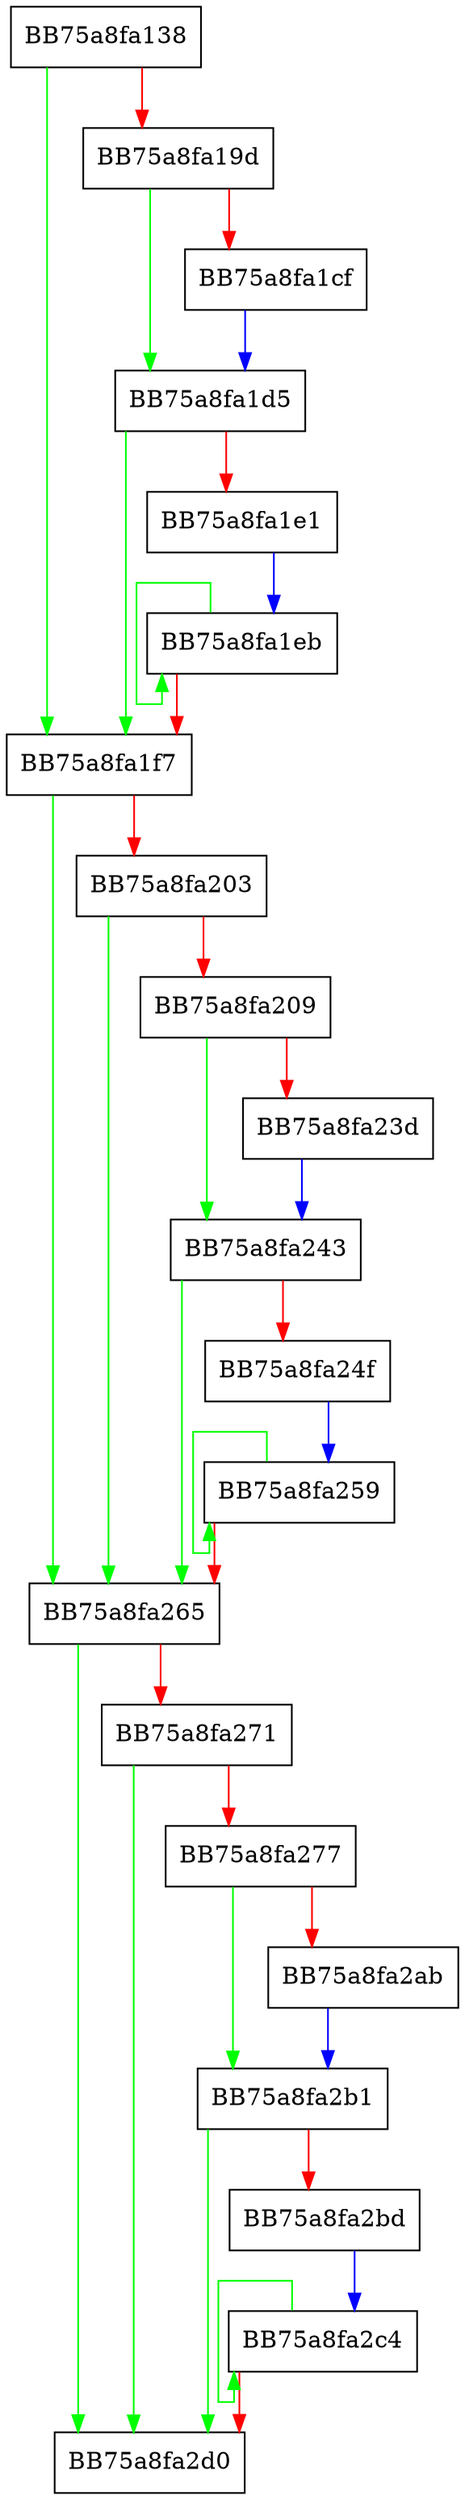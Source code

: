 digraph _update_driver_config_for_throttling {
  node [shape="box"];
  graph [splines=ortho];
  BB75a8fa138 -> BB75a8fa1f7 [color="green"];
  BB75a8fa138 -> BB75a8fa19d [color="red"];
  BB75a8fa19d -> BB75a8fa1d5 [color="green"];
  BB75a8fa19d -> BB75a8fa1cf [color="red"];
  BB75a8fa1cf -> BB75a8fa1d5 [color="blue"];
  BB75a8fa1d5 -> BB75a8fa1f7 [color="green"];
  BB75a8fa1d5 -> BB75a8fa1e1 [color="red"];
  BB75a8fa1e1 -> BB75a8fa1eb [color="blue"];
  BB75a8fa1eb -> BB75a8fa1eb [color="green"];
  BB75a8fa1eb -> BB75a8fa1f7 [color="red"];
  BB75a8fa1f7 -> BB75a8fa265 [color="green"];
  BB75a8fa1f7 -> BB75a8fa203 [color="red"];
  BB75a8fa203 -> BB75a8fa265 [color="green"];
  BB75a8fa203 -> BB75a8fa209 [color="red"];
  BB75a8fa209 -> BB75a8fa243 [color="green"];
  BB75a8fa209 -> BB75a8fa23d [color="red"];
  BB75a8fa23d -> BB75a8fa243 [color="blue"];
  BB75a8fa243 -> BB75a8fa265 [color="green"];
  BB75a8fa243 -> BB75a8fa24f [color="red"];
  BB75a8fa24f -> BB75a8fa259 [color="blue"];
  BB75a8fa259 -> BB75a8fa259 [color="green"];
  BB75a8fa259 -> BB75a8fa265 [color="red"];
  BB75a8fa265 -> BB75a8fa2d0 [color="green"];
  BB75a8fa265 -> BB75a8fa271 [color="red"];
  BB75a8fa271 -> BB75a8fa2d0 [color="green"];
  BB75a8fa271 -> BB75a8fa277 [color="red"];
  BB75a8fa277 -> BB75a8fa2b1 [color="green"];
  BB75a8fa277 -> BB75a8fa2ab [color="red"];
  BB75a8fa2ab -> BB75a8fa2b1 [color="blue"];
  BB75a8fa2b1 -> BB75a8fa2d0 [color="green"];
  BB75a8fa2b1 -> BB75a8fa2bd [color="red"];
  BB75a8fa2bd -> BB75a8fa2c4 [color="blue"];
  BB75a8fa2c4 -> BB75a8fa2c4 [color="green"];
  BB75a8fa2c4 -> BB75a8fa2d0 [color="red"];
}